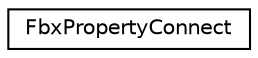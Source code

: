 digraph "クラス階層図"
{
  edge [fontname="Helvetica",fontsize="10",labelfontname="Helvetica",labelfontsize="10"];
  node [fontname="Helvetica",fontsize="10",shape=record];
  rankdir="LR";
  Node0 [label="FbxPropertyConnect",height=0.2,width=0.4,color="black", fillcolor="white", style="filled",URL="$class_fbx_property_connect.html"];
}
